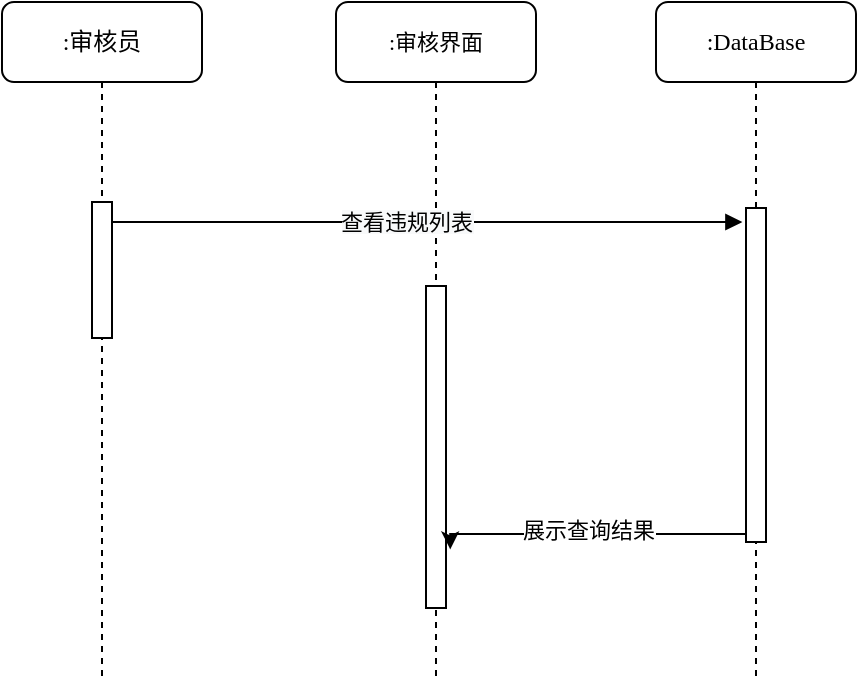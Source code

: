 <mxfile version="17.4.5" type="github">
  <diagram id="A-FcC_puE7X3GomjShwd" name="第 1 页">
    <mxGraphModel dx="1036" dy="557" grid="0" gridSize="10" guides="1" tooltips="1" connect="1" arrows="1" fold="1" page="1" pageScale="1" pageWidth="1169" pageHeight="827" math="0" shadow="0">
      <root>
        <mxCell id="0" />
        <mxCell id="1" parent="0" />
        <mxCell id="XM-I5mUfjcm3TLjFvyeR-1" value="&lt;font style=&quot;font-size: 11px ; line-height: 1.2&quot;&gt;:审核界面&lt;/font&gt;" style="shape=umlLifeline;perimeter=lifelinePerimeter;whiteSpace=wrap;html=1;container=1;collapsible=0;recursiveResize=0;outlineConnect=0;rounded=1;shadow=0;comic=0;labelBackgroundColor=none;strokeWidth=1;fontFamily=Verdana;fontSize=12;align=center;" vertex="1" parent="1">
          <mxGeometry x="344" y="207" width="100" height="338" as="geometry" />
        </mxCell>
        <mxCell id="XM-I5mUfjcm3TLjFvyeR-2" value="" style="html=1;points=[];perimeter=orthogonalPerimeter;rounded=0;shadow=0;comic=0;labelBackgroundColor=none;strokeWidth=1;fontFamily=Verdana;fontSize=12;align=center;" vertex="1" parent="XM-I5mUfjcm3TLjFvyeR-1">
          <mxGeometry x="45" y="142" width="10" height="161" as="geometry" />
        </mxCell>
        <mxCell id="XM-I5mUfjcm3TLjFvyeR-3" value=":DataBase" style="shape=umlLifeline;perimeter=lifelinePerimeter;whiteSpace=wrap;html=1;container=1;collapsible=0;recursiveResize=0;outlineConnect=0;rounded=1;shadow=0;comic=0;labelBackgroundColor=none;strokeWidth=1;fontFamily=Verdana;fontSize=12;align=center;" vertex="1" parent="1">
          <mxGeometry x="504" y="207" width="100" height="340" as="geometry" />
        </mxCell>
        <mxCell id="XM-I5mUfjcm3TLjFvyeR-4" value="" style="html=1;points=[];perimeter=orthogonalPerimeter;rounded=0;shadow=0;comic=0;labelBackgroundColor=none;strokeWidth=1;fontFamily=Verdana;fontSize=12;align=center;" vertex="1" parent="XM-I5mUfjcm3TLjFvyeR-3">
          <mxGeometry x="45" y="103" width="10" height="167" as="geometry" />
        </mxCell>
        <mxCell id="XM-I5mUfjcm3TLjFvyeR-9" value=":审核员" style="shape=umlLifeline;perimeter=lifelinePerimeter;whiteSpace=wrap;html=1;container=1;collapsible=0;recursiveResize=0;outlineConnect=0;rounded=1;shadow=0;comic=0;labelBackgroundColor=none;strokeWidth=1;fontFamily=Verdana;fontSize=12;align=center;" vertex="1" parent="1">
          <mxGeometry x="177" y="207" width="100" height="340" as="geometry" />
        </mxCell>
        <mxCell id="XM-I5mUfjcm3TLjFvyeR-10" value="" style="html=1;points=[];perimeter=orthogonalPerimeter;rounded=0;shadow=0;comic=0;labelBackgroundColor=none;strokeWidth=1;fontFamily=Verdana;fontSize=12;align=center;" vertex="1" parent="XM-I5mUfjcm3TLjFvyeR-9">
          <mxGeometry x="45" y="100" width="10" height="68" as="geometry" />
        </mxCell>
        <mxCell id="XM-I5mUfjcm3TLjFvyeR-11" value="" style="html=1;verticalAlign=bottom;endArrow=block;entryX=-0.18;entryY=0.041;labelBackgroundColor=none;fontFamily=Verdana;fontSize=12;edgeStyle=elbowEdgeStyle;elbow=vertical;entryDx=0;entryDy=0;entryPerimeter=0;" edge="1" parent="1" source="XM-I5mUfjcm3TLjFvyeR-10" target="XM-I5mUfjcm3TLjFvyeR-4">
          <mxGeometry x="-0.031" y="-57" relative="1" as="geometry">
            <mxPoint x="324" y="317" as="sourcePoint" />
            <mxPoint as="offset" />
          </mxGeometry>
        </mxCell>
        <mxCell id="XM-I5mUfjcm3TLjFvyeR-12" value="&lt;font face=&quot;verdana&quot;&gt;&lt;span style=&quot;background-color: rgb(248 , 249 , 250)&quot;&gt;查看违规列表&lt;/span&gt;&lt;/font&gt;" style="edgeLabel;html=1;align=center;verticalAlign=middle;resizable=0;points=[];" vertex="1" connectable="0" parent="XM-I5mUfjcm3TLjFvyeR-11">
          <mxGeometry x="-0.185" y="-2" relative="1" as="geometry">
            <mxPoint x="18" y="-2" as="offset" />
          </mxGeometry>
        </mxCell>
        <mxCell id="XM-I5mUfjcm3TLjFvyeR-16" style="edgeStyle=orthogonalEdgeStyle;rounded=0;orthogonalLoop=1;jettySize=auto;html=1;entryX=1.21;entryY=0.818;entryDx=0;entryDy=0;entryPerimeter=0;" edge="1" parent="1" source="XM-I5mUfjcm3TLjFvyeR-4" target="XM-I5mUfjcm3TLjFvyeR-2">
          <mxGeometry relative="1" as="geometry">
            <Array as="points">
              <mxPoint x="518" y="473" />
              <mxPoint x="518" y="473" />
            </Array>
          </mxGeometry>
        </mxCell>
        <mxCell id="XM-I5mUfjcm3TLjFvyeR-17" value="展示查询结果" style="edgeLabel;html=1;align=center;verticalAlign=middle;resizable=0;points=[];" vertex="1" connectable="0" parent="XM-I5mUfjcm3TLjFvyeR-16">
          <mxGeometry x="0.194" relative="1" as="geometry">
            <mxPoint x="14" y="-2" as="offset" />
          </mxGeometry>
        </mxCell>
      </root>
    </mxGraphModel>
  </diagram>
</mxfile>
